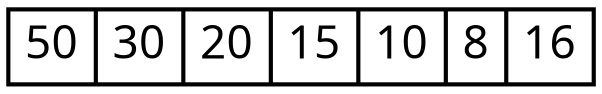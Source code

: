 graph {
    node[shape=record, penwidth=2, fontsize=22, fontname="sans"];
    edge [penwidth=2.0];

   array [label="<f0> 50 | <f1> 30 | <f2> 20 | <f3> 15 | <f4> 10 | <f5>  8 | <f6> 16"];
}
